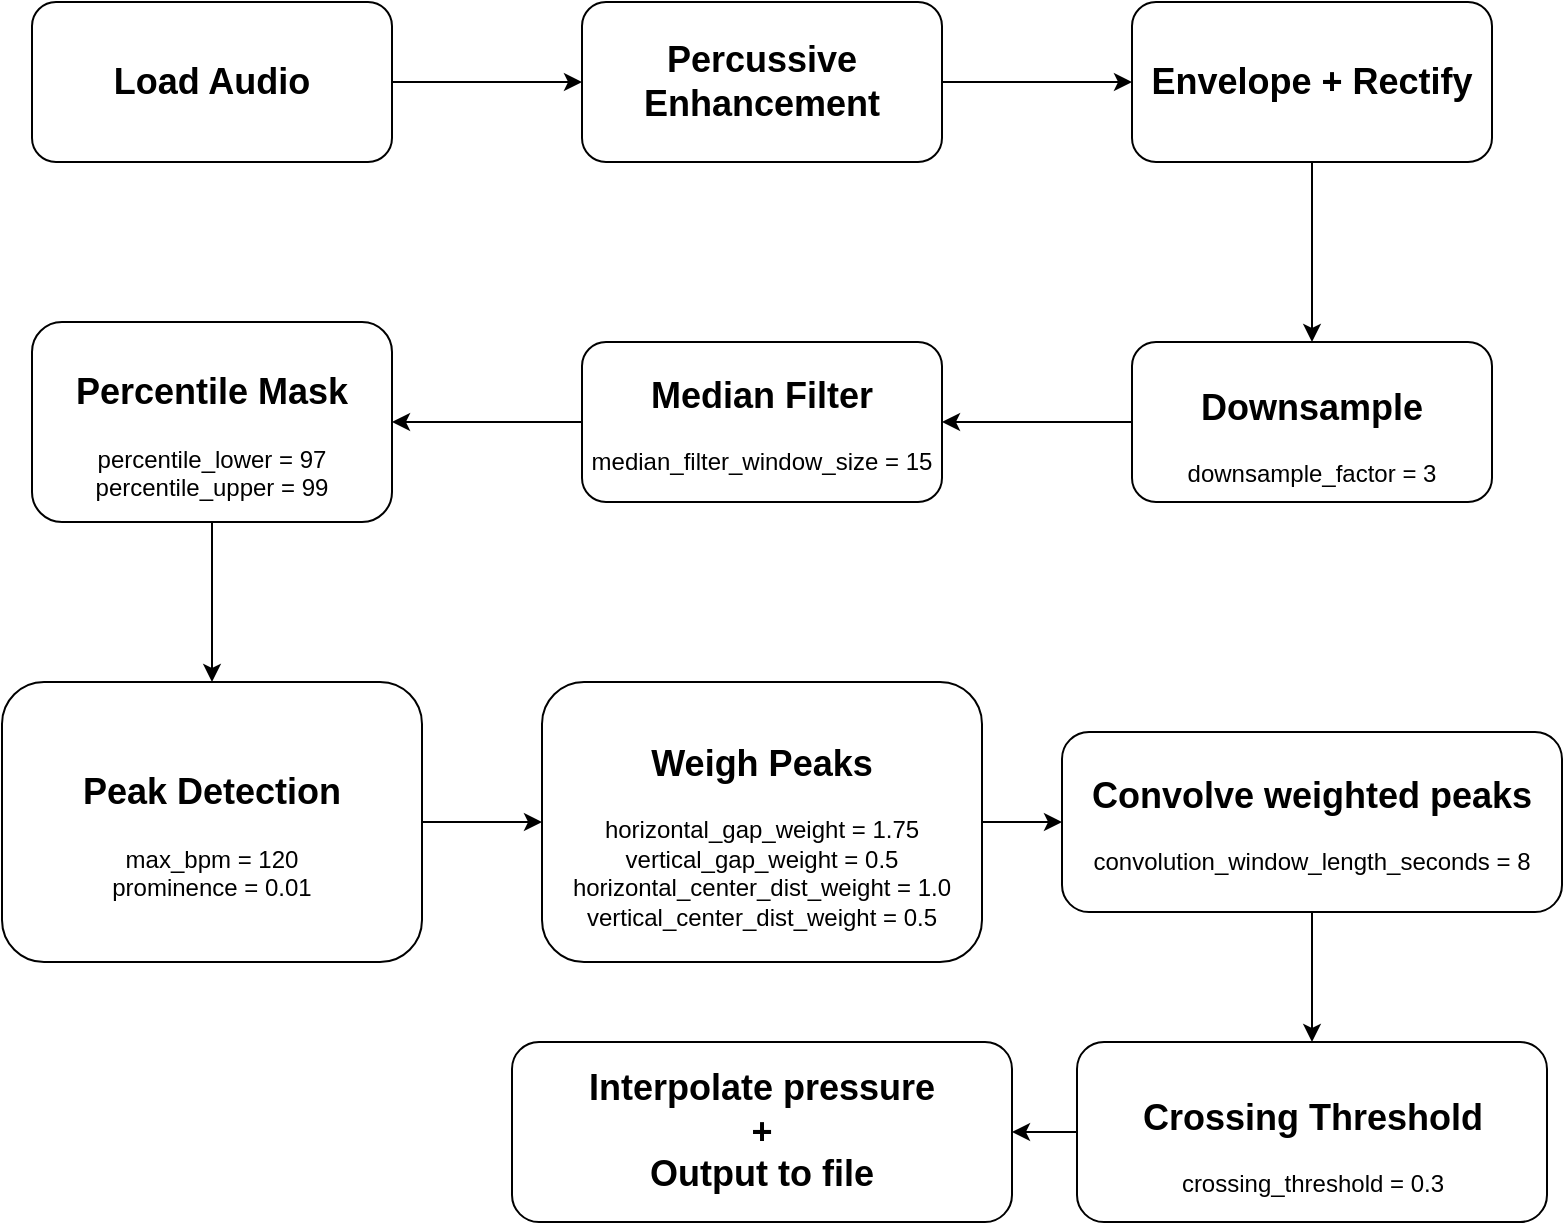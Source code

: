 <mxfile version="25.0.2">
  <diagram name="Page-1" id="Cipnv7ns0PL8QbjTy8O6">
    <mxGraphModel dx="1242" dy="812" grid="1" gridSize="10" guides="1" tooltips="1" connect="1" arrows="1" fold="1" page="1" pageScale="1" pageWidth="850" pageHeight="1100" math="0" shadow="0">
      <root>
        <mxCell id="0" />
        <mxCell id="1" parent="0" />
        <mxCell id="2pEzzYKXkyDHGcM-QH3H-14" style="edgeStyle=orthogonalEdgeStyle;rounded=0;orthogonalLoop=1;jettySize=auto;html=1;" edge="1" parent="1" source="2pEzzYKXkyDHGcM-QH3H-1" target="2pEzzYKXkyDHGcM-QH3H-2">
          <mxGeometry relative="1" as="geometry" />
        </mxCell>
        <mxCell id="2pEzzYKXkyDHGcM-QH3H-1" value="&lt;h2&gt;Load Audio&lt;/h2&gt;" style="rounded=1;whiteSpace=wrap;html=1;verticalAlign=middle;" vertex="1" parent="1">
          <mxGeometry x="30" y="30" width="180" height="80" as="geometry" />
        </mxCell>
        <mxCell id="2pEzzYKXkyDHGcM-QH3H-15" style="edgeStyle=orthogonalEdgeStyle;rounded=0;orthogonalLoop=1;jettySize=auto;html=1;entryX=0;entryY=0.5;entryDx=0;entryDy=0;" edge="1" parent="1" source="2pEzzYKXkyDHGcM-QH3H-2" target="2pEzzYKXkyDHGcM-QH3H-3">
          <mxGeometry relative="1" as="geometry" />
        </mxCell>
        <mxCell id="2pEzzYKXkyDHGcM-QH3H-2" value="&lt;h2&gt;Percussive&lt;br&gt;Enhancement&lt;/h2&gt;" style="rounded=1;whiteSpace=wrap;html=1;verticalAlign=middle;" vertex="1" parent="1">
          <mxGeometry x="305" y="30" width="180" height="80" as="geometry" />
        </mxCell>
        <mxCell id="2pEzzYKXkyDHGcM-QH3H-16" style="edgeStyle=orthogonalEdgeStyle;rounded=0;orthogonalLoop=1;jettySize=auto;html=1;entryX=0.5;entryY=0;entryDx=0;entryDy=0;" edge="1" parent="1" source="2pEzzYKXkyDHGcM-QH3H-3" target="2pEzzYKXkyDHGcM-QH3H-4">
          <mxGeometry relative="1" as="geometry" />
        </mxCell>
        <mxCell id="2pEzzYKXkyDHGcM-QH3H-3" value="&lt;h2&gt;Envelope +&amp;nbsp;Rectify&lt;/h2&gt;" style="rounded=1;whiteSpace=wrap;html=1;verticalAlign=middle;" vertex="1" parent="1">
          <mxGeometry x="580" y="30" width="180" height="80" as="geometry" />
        </mxCell>
        <mxCell id="2pEzzYKXkyDHGcM-QH3H-17" style="edgeStyle=orthogonalEdgeStyle;rounded=0;orthogonalLoop=1;jettySize=auto;html=1;entryX=1;entryY=0.5;entryDx=0;entryDy=0;" edge="1" parent="1" source="2pEzzYKXkyDHGcM-QH3H-4" target="2pEzzYKXkyDHGcM-QH3H-5">
          <mxGeometry relative="1" as="geometry" />
        </mxCell>
        <mxCell id="2pEzzYKXkyDHGcM-QH3H-4" value="&lt;h2&gt;Downsample&lt;/h2&gt;&lt;div&gt;downsample_factor = 3&lt;/div&gt;" style="rounded=1;whiteSpace=wrap;html=1;verticalAlign=middle;" vertex="1" parent="1">
          <mxGeometry x="580" y="200" width="180" height="80" as="geometry" />
        </mxCell>
        <mxCell id="2pEzzYKXkyDHGcM-QH3H-18" style="edgeStyle=orthogonalEdgeStyle;rounded=0;orthogonalLoop=1;jettySize=auto;html=1;entryX=1;entryY=0.5;entryDx=0;entryDy=0;" edge="1" parent="1" source="2pEzzYKXkyDHGcM-QH3H-5" target="2pEzzYKXkyDHGcM-QH3H-6">
          <mxGeometry relative="1" as="geometry" />
        </mxCell>
        <mxCell id="2pEzzYKXkyDHGcM-QH3H-5" value="&lt;h2&gt;Median Filter&lt;/h2&gt;&lt;p&gt;median_filter_window_size = 15&lt;/p&gt;" style="rounded=1;whiteSpace=wrap;html=1;verticalAlign=middle;" vertex="1" parent="1">
          <mxGeometry x="305" y="200" width="180" height="80" as="geometry" />
        </mxCell>
        <mxCell id="2pEzzYKXkyDHGcM-QH3H-19" style="edgeStyle=orthogonalEdgeStyle;rounded=0;orthogonalLoop=1;jettySize=auto;html=1;entryX=0.5;entryY=0;entryDx=0;entryDy=0;" edge="1" parent="1" source="2pEzzYKXkyDHGcM-QH3H-6" target="2pEzzYKXkyDHGcM-QH3H-7">
          <mxGeometry relative="1" as="geometry" />
        </mxCell>
        <mxCell id="2pEzzYKXkyDHGcM-QH3H-6" value="&lt;h2&gt;Percentile Mask&lt;/h2&gt;&lt;div&gt;percentile_lower = 97&lt;/div&gt;&lt;div&gt;percentile_upper = 99&lt;/div&gt;" style="rounded=1;whiteSpace=wrap;html=1;verticalAlign=middle;" vertex="1" parent="1">
          <mxGeometry x="30" y="190" width="180" height="100" as="geometry" />
        </mxCell>
        <mxCell id="2pEzzYKXkyDHGcM-QH3H-20" style="edgeStyle=orthogonalEdgeStyle;rounded=0;orthogonalLoop=1;jettySize=auto;html=1;entryX=0;entryY=0.5;entryDx=0;entryDy=0;" edge="1" parent="1" source="2pEzzYKXkyDHGcM-QH3H-7" target="2pEzzYKXkyDHGcM-QH3H-8">
          <mxGeometry relative="1" as="geometry" />
        </mxCell>
        <mxCell id="2pEzzYKXkyDHGcM-QH3H-7" value="&lt;h2&gt;Peak Detection&lt;/h2&gt;&lt;div&gt;max_bpm = 120&lt;/div&gt;&lt;div&gt;prominence = 0.01&lt;/div&gt;" style="rounded=1;whiteSpace=wrap;html=1;verticalAlign=middle;horizontal=1;" vertex="1" parent="1">
          <mxGeometry x="15" y="370" width="210" height="140" as="geometry" />
        </mxCell>
        <mxCell id="2pEzzYKXkyDHGcM-QH3H-21" style="edgeStyle=orthogonalEdgeStyle;rounded=0;orthogonalLoop=1;jettySize=auto;html=1;entryX=0;entryY=0.5;entryDx=0;entryDy=0;" edge="1" parent="1" source="2pEzzYKXkyDHGcM-QH3H-8" target="2pEzzYKXkyDHGcM-QH3H-9">
          <mxGeometry relative="1" as="geometry" />
        </mxCell>
        <mxCell id="2pEzzYKXkyDHGcM-QH3H-8" value="&lt;h2&gt;Weigh Peaks&lt;/h2&gt;&lt;div&gt;horizontal_gap_weight = 1.75&lt;/div&gt;&lt;div&gt;vertical_gap_weight = 0.5&lt;/div&gt;&lt;div&gt;horizontal_center_dist_weight = 1.0&lt;/div&gt;&lt;div&gt;vertical_center_dist_weight = 0.5&lt;/div&gt;" style="rounded=1;whiteSpace=wrap;html=1;" vertex="1" parent="1">
          <mxGeometry x="285" y="370" width="220" height="140" as="geometry" />
        </mxCell>
        <mxCell id="2pEzzYKXkyDHGcM-QH3H-22" style="edgeStyle=orthogonalEdgeStyle;rounded=0;orthogonalLoop=1;jettySize=auto;html=1;entryX=0.5;entryY=0;entryDx=0;entryDy=0;" edge="1" parent="1" source="2pEzzYKXkyDHGcM-QH3H-9" target="2pEzzYKXkyDHGcM-QH3H-10">
          <mxGeometry relative="1" as="geometry" />
        </mxCell>
        <mxCell id="2pEzzYKXkyDHGcM-QH3H-9" value="&lt;h2&gt;Convolve weighted peaks&lt;/h2&gt;&lt;div&gt;convolution_window_length_seconds = 8&lt;/div&gt;" style="rounded=1;whiteSpace=wrap;html=1;verticalAlign=top;" vertex="1" parent="1">
          <mxGeometry x="545" y="395" width="250" height="90" as="geometry" />
        </mxCell>
        <mxCell id="2pEzzYKXkyDHGcM-QH3H-24" style="edgeStyle=orthogonalEdgeStyle;rounded=0;orthogonalLoop=1;jettySize=auto;html=1;entryX=1;entryY=0.5;entryDx=0;entryDy=0;" edge="1" parent="1" source="2pEzzYKXkyDHGcM-QH3H-10" target="2pEzzYKXkyDHGcM-QH3H-23">
          <mxGeometry relative="1" as="geometry" />
        </mxCell>
        <mxCell id="2pEzzYKXkyDHGcM-QH3H-10" value="&lt;h2&gt;Crossing Threshold&lt;/h2&gt;&lt;div&gt;crossing_threshold = 0.3&lt;/div&gt;" style="rounded=1;whiteSpace=wrap;html=1;" vertex="1" parent="1">
          <mxGeometry x="552.5" y="550" width="235" height="90" as="geometry" />
        </mxCell>
        <mxCell id="2pEzzYKXkyDHGcM-QH3H-23" value="&lt;h2&gt;Interpolate pressure&lt;br&gt;+&lt;br&gt;Output to file&lt;/h2&gt;" style="rounded=1;whiteSpace=wrap;html=1;" vertex="1" parent="1">
          <mxGeometry x="270" y="550" width="250" height="90" as="geometry" />
        </mxCell>
      </root>
    </mxGraphModel>
  </diagram>
</mxfile>
